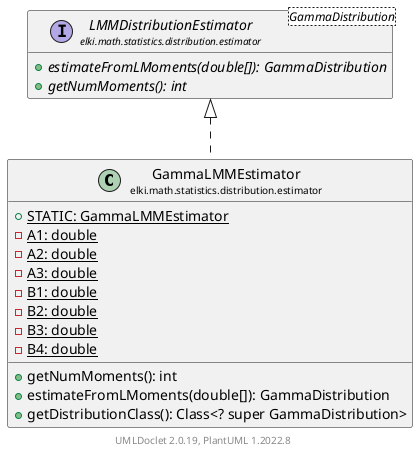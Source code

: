 @startuml
    remove .*\.(Instance|Par|Parameterizer|Factory)$
    set namespaceSeparator none
    hide empty fields
    hide empty methods

    class "<size:14>GammaLMMEstimator\n<size:10>elki.math.statistics.distribution.estimator" as elki.math.statistics.distribution.estimator.GammaLMMEstimator [[GammaLMMEstimator.html]] {
        {static} +STATIC: GammaLMMEstimator
        {static} -A1: double
        {static} -A2: double
        {static} -A3: double
        {static} -B1: double
        {static} -B2: double
        {static} -B3: double
        {static} -B4: double
        +getNumMoments(): int
        +estimateFromLMoments(double[]): GammaDistribution
        +getDistributionClass(): Class<? super GammaDistribution>
    }

    interface "<size:14>LMMDistributionEstimator\n<size:10>elki.math.statistics.distribution.estimator" as elki.math.statistics.distribution.estimator.LMMDistributionEstimator<GammaDistribution> [[LMMDistributionEstimator.html]] {
        {abstract} +estimateFromLMoments(double[]): GammaDistribution
        {abstract} +getNumMoments(): int
    }
    class "<size:14>GammaLMMEstimator.Par\n<size:10>elki.math.statistics.distribution.estimator" as elki.math.statistics.distribution.estimator.GammaLMMEstimator.Par [[GammaLMMEstimator.Par.html]]

    elki.math.statistics.distribution.estimator.LMMDistributionEstimator <|.. elki.math.statistics.distribution.estimator.GammaLMMEstimator
    elki.math.statistics.distribution.estimator.GammaLMMEstimator +-- elki.math.statistics.distribution.estimator.GammaLMMEstimator.Par

    center footer UMLDoclet 2.0.19, PlantUML 1.2022.8
@enduml
